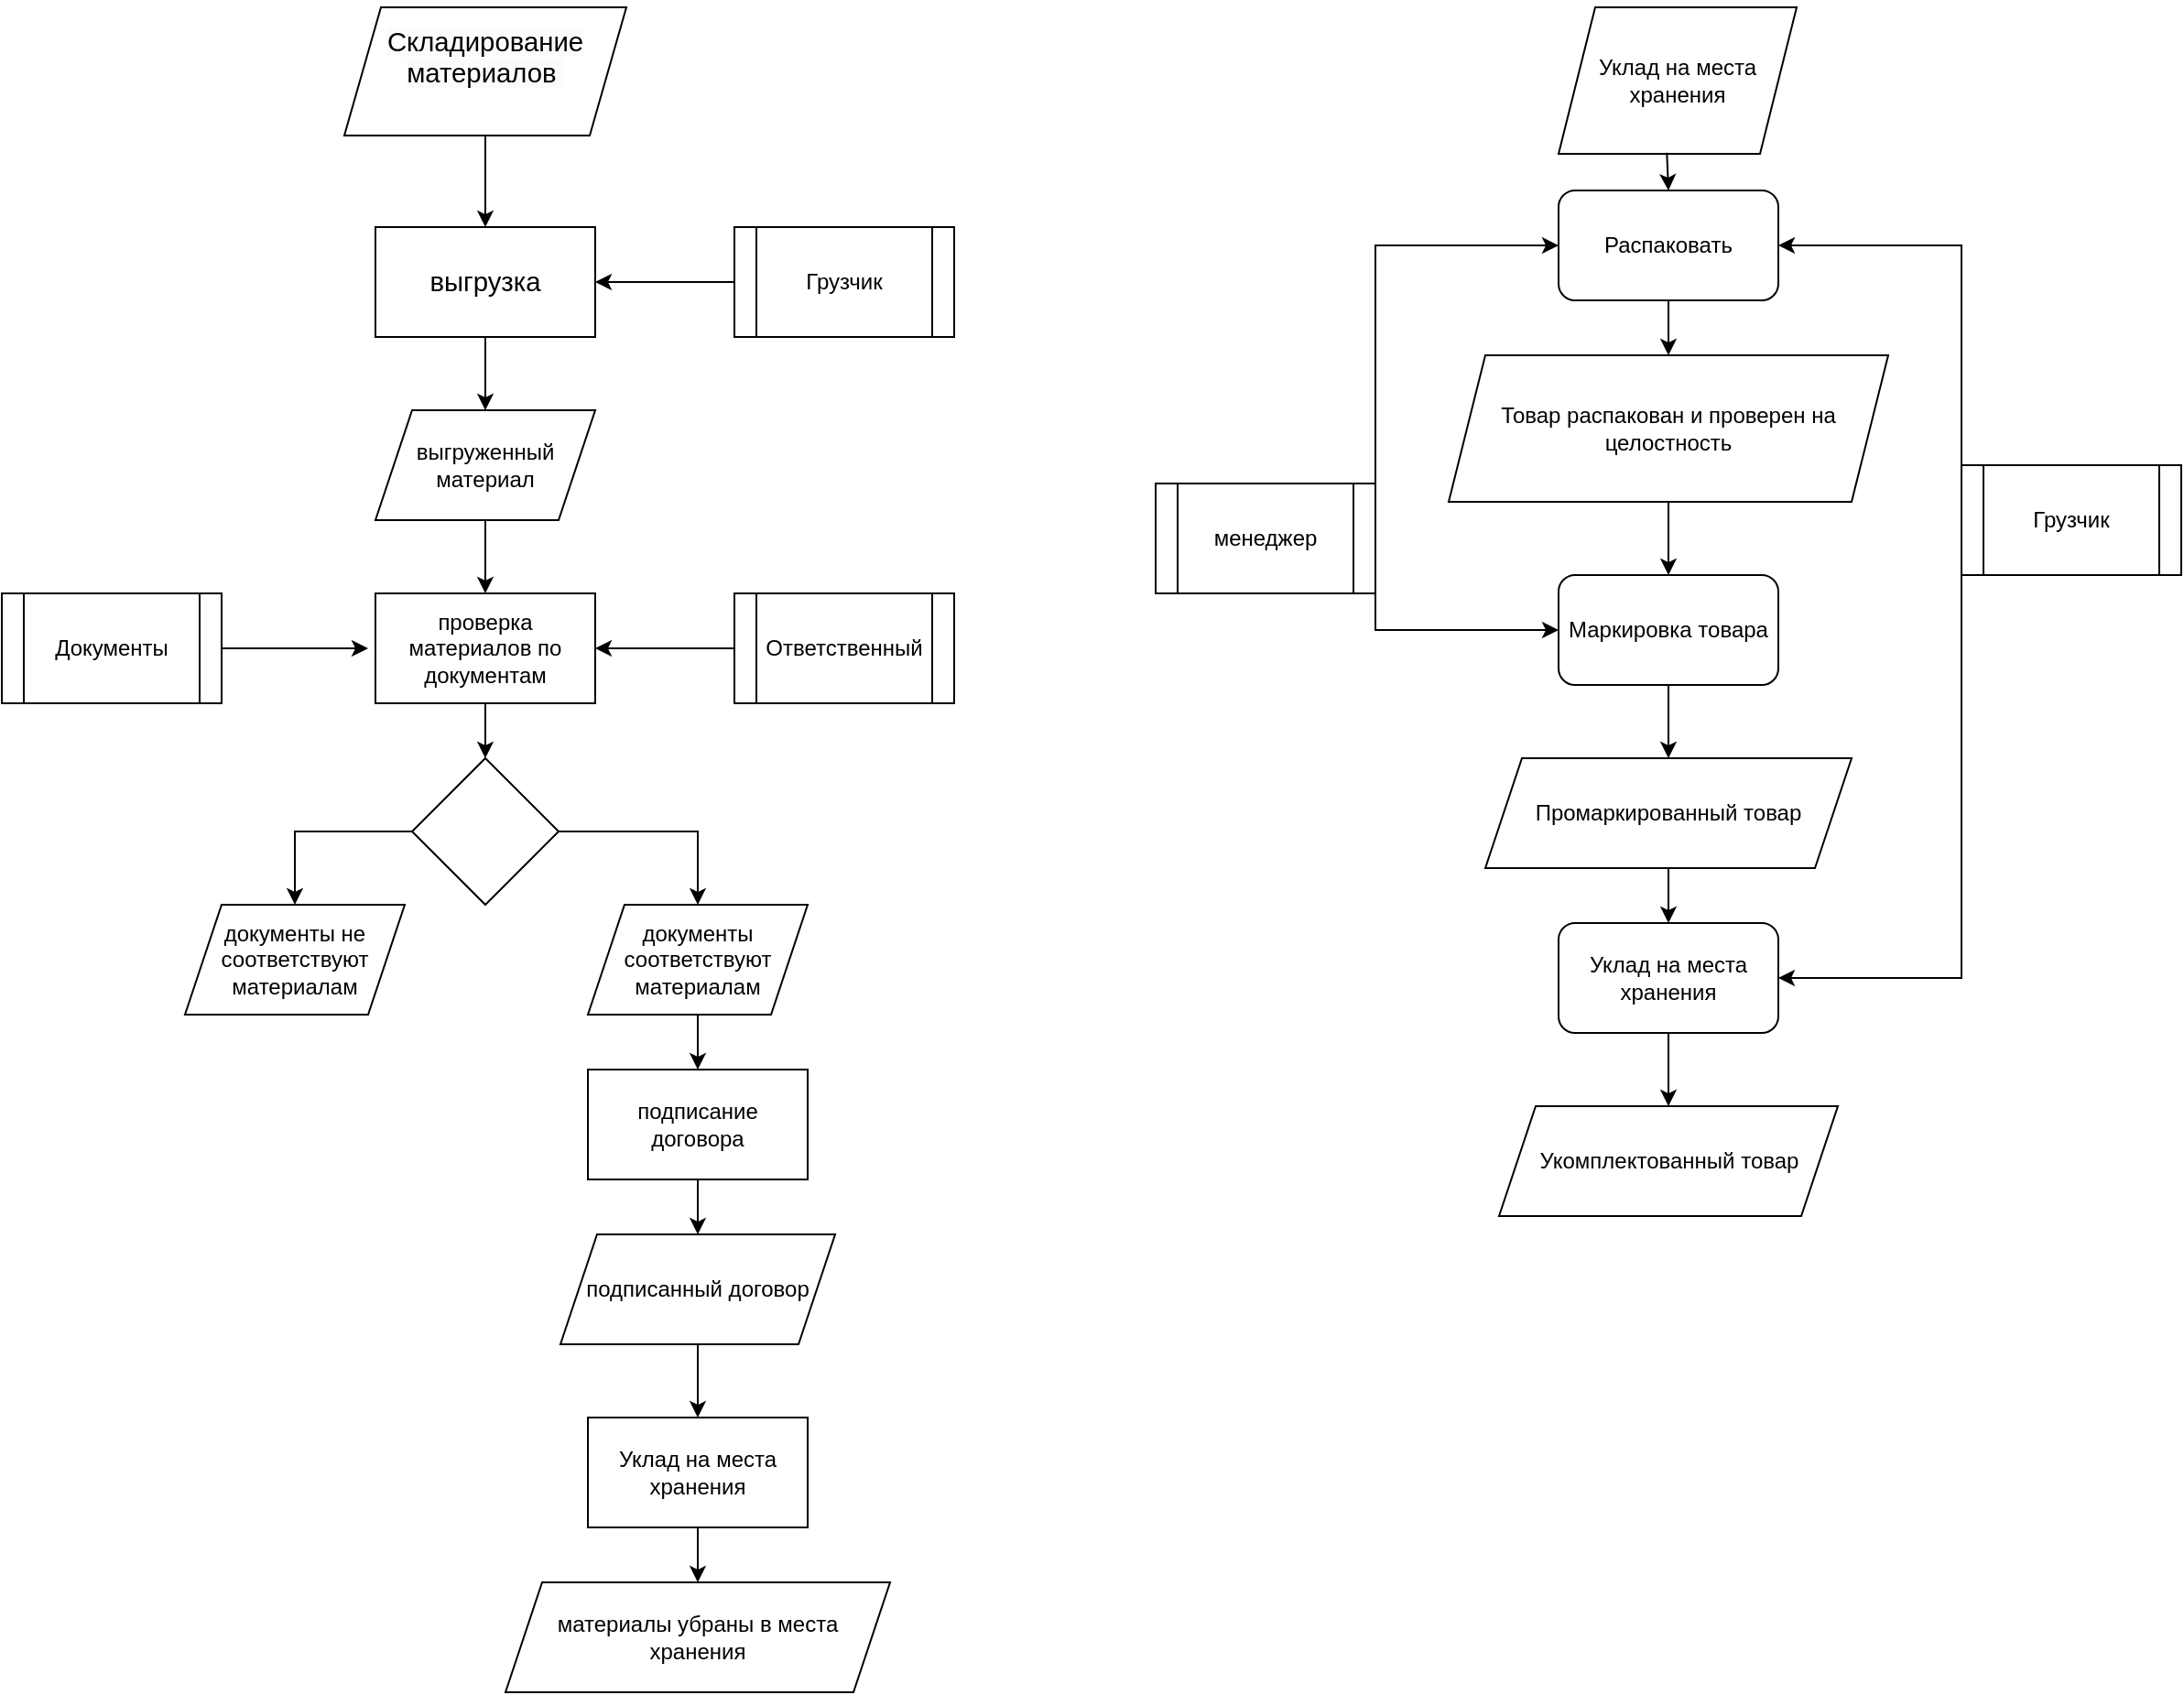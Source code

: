 <mxfile version="24.0.1" type="device">
  <diagram id="COl8ueRZecncPOgyFlMd" name="Страница — 1">
    <mxGraphModel dx="692" dy="852" grid="1" gridSize="10" guides="1" tooltips="1" connect="1" arrows="1" fold="1" page="1" pageScale="1" pageWidth="827" pageHeight="1169" background="#ffffff" math="0" shadow="0">
      <root>
        <mxCell id="0" />
        <mxCell id="1" parent="0" />
        <mxCell id="qNs_ZUYFinViznrLB-wq-1" value="&lt;span style=&quot;font-size:11.0pt;mso-bidi-font-size:14.0pt;&lt;br/&gt;line-height:107%;font-family:&amp;quot;Calibri&amp;quot;,sans-serif;mso-ascii-theme-font:minor-latin;&lt;br/&gt;mso-fareast-font-family:DengXian;mso-fareast-theme-font:minor-fareast;&lt;br/&gt;mso-hansi-theme-font:minor-latin;mso-bidi-font-family:&amp;quot;Cordia New&amp;quot;;mso-bidi-theme-font:&lt;br/&gt;minor-bidi;mso-ansi-language:RU;mso-fareast-language:ZH-CN;mso-bidi-language:&lt;br/&gt;TH&quot;&gt;выгрузка&lt;/span&gt;" style="rounded=0;whiteSpace=wrap;html=1;" vertex="1" parent="1">
          <mxGeometry x="354" y="130" width="120" height="60" as="geometry" />
        </mxCell>
        <mxCell id="qNs_ZUYFinViznrLB-wq-2" value="Документы" style="shape=process;whiteSpace=wrap;html=1;backgroundOutline=1;" vertex="1" parent="1">
          <mxGeometry x="150" y="330" width="120" height="60" as="geometry" />
        </mxCell>
        <mxCell id="qNs_ZUYFinViznrLB-wq-3" value="Ответственный" style="shape=process;whiteSpace=wrap;html=1;backgroundOutline=1;" vertex="1" parent="1">
          <mxGeometry x="550" y="330" width="120" height="60" as="geometry" />
        </mxCell>
        <mxCell id="qNs_ZUYFinViznrLB-wq-4" value="Грузчик" style="shape=process;whiteSpace=wrap;html=1;backgroundOutline=1;" vertex="1" parent="1">
          <mxGeometry x="550" y="130" width="120" height="60" as="geometry" />
        </mxCell>
        <mxCell id="qNs_ZUYFinViznrLB-wq-5" value="&#xa;&lt;span style=&quot;color: rgb(0, 0, 0); font-family: Calibri, sans-serif; font-size: 14.667px; font-style: normal; font-variant-ligatures: normal; font-variant-caps: normal; font-weight: 400; letter-spacing: normal; orphans: 2; text-align: center; text-indent: 0px; text-transform: none; widows: 2; word-spacing: 0px; -webkit-text-stroke-width: 0px; white-space: normal; background-color: rgb(251, 251, 251); text-decoration-thickness: initial; text-decoration-style: initial; text-decoration-color: initial; display: inline !important; float: none;&quot;&gt;Складирование материалов&amp;nbsp;&lt;/span&gt;&#xa;&#xa;" style="shape=parallelogram;perimeter=parallelogramPerimeter;whiteSpace=wrap;html=1;fixedSize=1;" vertex="1" parent="1">
          <mxGeometry x="337" y="10" width="154" height="70" as="geometry" />
        </mxCell>
        <mxCell id="qNs_ZUYFinViznrLB-wq-6" value="" style="endArrow=classic;html=1;rounded=0;exitX=0;exitY=0.5;exitDx=0;exitDy=0;entryX=1;entryY=0.5;entryDx=0;entryDy=0;" edge="1" parent="1" source="qNs_ZUYFinViznrLB-wq-4" target="qNs_ZUYFinViznrLB-wq-1">
          <mxGeometry width="50" height="50" relative="1" as="geometry">
            <mxPoint x="460" y="410" as="sourcePoint" />
            <mxPoint x="510" y="360" as="targetPoint" />
          </mxGeometry>
        </mxCell>
        <mxCell id="qNs_ZUYFinViznrLB-wq-7" value="" style="endArrow=classic;html=1;rounded=0;exitX=0.5;exitY=1;exitDx=0;exitDy=0;" edge="1" parent="1" source="qNs_ZUYFinViznrLB-wq-5" target="qNs_ZUYFinViznrLB-wq-1">
          <mxGeometry width="50" height="50" relative="1" as="geometry">
            <mxPoint x="340" y="410" as="sourcePoint" />
            <mxPoint x="390" y="360" as="targetPoint" />
          </mxGeometry>
        </mxCell>
        <mxCell id="qNs_ZUYFinViznrLB-wq-8" value="выгруженный материал" style="shape=parallelogram;perimeter=parallelogramPerimeter;whiteSpace=wrap;html=1;fixedSize=1;" vertex="1" parent="1">
          <mxGeometry x="354" y="230" width="120" height="60" as="geometry" />
        </mxCell>
        <mxCell id="qNs_ZUYFinViznrLB-wq-9" value="" style="endArrow=classic;html=1;rounded=0;exitX=0.5;exitY=1;exitDx=0;exitDy=0;" edge="1" parent="1" source="qNs_ZUYFinViznrLB-wq-1" target="qNs_ZUYFinViznrLB-wq-8">
          <mxGeometry width="50" height="50" relative="1" as="geometry">
            <mxPoint x="340" y="410" as="sourcePoint" />
            <mxPoint x="390" y="360" as="targetPoint" />
          </mxGeometry>
        </mxCell>
        <mxCell id="qNs_ZUYFinViznrLB-wq-10" value="проверка материалов по документам" style="rounded=0;whiteSpace=wrap;html=1;" vertex="1" parent="1">
          <mxGeometry x="354" y="330" width="120" height="60" as="geometry" />
        </mxCell>
        <mxCell id="qNs_ZUYFinViznrLB-wq-11" value="" style="endArrow=classic;html=1;rounded=0;entryX=0.5;entryY=0;entryDx=0;entryDy=0;exitX=0.5;exitY=1;exitDx=0;exitDy=0;" edge="1" parent="1" source="qNs_ZUYFinViznrLB-wq-8" target="qNs_ZUYFinViznrLB-wq-10">
          <mxGeometry width="50" height="50" relative="1" as="geometry">
            <mxPoint x="340" y="410" as="sourcePoint" />
            <mxPoint x="390" y="360" as="targetPoint" />
          </mxGeometry>
        </mxCell>
        <mxCell id="qNs_ZUYFinViznrLB-wq-12" value="" style="endArrow=classic;html=1;rounded=0;exitX=0;exitY=0.5;exitDx=0;exitDy=0;entryX=1;entryY=0.5;entryDx=0;entryDy=0;" edge="1" parent="1" source="qNs_ZUYFinViznrLB-wq-3" target="qNs_ZUYFinViznrLB-wq-10">
          <mxGeometry width="50" height="50" relative="1" as="geometry">
            <mxPoint x="340" y="410" as="sourcePoint" />
            <mxPoint x="480" y="360" as="targetPoint" />
          </mxGeometry>
        </mxCell>
        <mxCell id="qNs_ZUYFinViznrLB-wq-13" value="" style="endArrow=classic;html=1;rounded=0;exitX=1;exitY=0.5;exitDx=0;exitDy=0;" edge="1" parent="1" source="qNs_ZUYFinViznrLB-wq-2">
          <mxGeometry width="50" height="50" relative="1" as="geometry">
            <mxPoint x="340" y="410" as="sourcePoint" />
            <mxPoint x="350" y="360" as="targetPoint" />
          </mxGeometry>
        </mxCell>
        <mxCell id="qNs_ZUYFinViznrLB-wq-14" value="" style="rhombus;whiteSpace=wrap;html=1;" vertex="1" parent="1">
          <mxGeometry x="374" y="420" width="80" height="80" as="geometry" />
        </mxCell>
        <mxCell id="qNs_ZUYFinViznrLB-wq-15" value="" style="endArrow=classic;html=1;rounded=0;entryX=0.5;entryY=0;entryDx=0;entryDy=0;exitX=0.5;exitY=1;exitDx=0;exitDy=0;" edge="1" parent="1" source="qNs_ZUYFinViznrLB-wq-10" target="qNs_ZUYFinViznrLB-wq-14">
          <mxGeometry width="50" height="50" relative="1" as="geometry">
            <mxPoint x="340" y="410" as="sourcePoint" />
            <mxPoint x="390" y="360" as="targetPoint" />
          </mxGeometry>
        </mxCell>
        <mxCell id="qNs_ZUYFinViznrLB-wq-16" value="документы не соответствуют материалам" style="shape=parallelogram;perimeter=parallelogramPerimeter;whiteSpace=wrap;html=1;fixedSize=1;" vertex="1" parent="1">
          <mxGeometry x="250" y="500" width="120" height="60" as="geometry" />
        </mxCell>
        <mxCell id="qNs_ZUYFinViznrLB-wq-17" value="документы соответствуют материалам" style="shape=parallelogram;perimeter=parallelogramPerimeter;whiteSpace=wrap;html=1;fixedSize=1;" vertex="1" parent="1">
          <mxGeometry x="470" y="500" width="120" height="60" as="geometry" />
        </mxCell>
        <mxCell id="qNs_ZUYFinViznrLB-wq-18" value="" style="endArrow=classic;html=1;rounded=0;exitX=0;exitY=0.5;exitDx=0;exitDy=0;entryX=0.5;entryY=0;entryDx=0;entryDy=0;" edge="1" parent="1" source="qNs_ZUYFinViznrLB-wq-14" target="qNs_ZUYFinViznrLB-wq-16">
          <mxGeometry width="50" height="50" relative="1" as="geometry">
            <mxPoint x="370" y="460" as="sourcePoint" />
            <mxPoint x="390" y="360" as="targetPoint" />
            <Array as="points">
              <mxPoint x="310" y="460" />
            </Array>
          </mxGeometry>
        </mxCell>
        <mxCell id="qNs_ZUYFinViznrLB-wq-19" value="" style="endArrow=classic;html=1;rounded=0;exitX=1;exitY=0.5;exitDx=0;exitDy=0;entryX=0.5;entryY=0;entryDx=0;entryDy=0;" edge="1" parent="1" source="qNs_ZUYFinViznrLB-wq-14" target="qNs_ZUYFinViznrLB-wq-17">
          <mxGeometry width="50" height="50" relative="1" as="geometry">
            <mxPoint x="340" y="410" as="sourcePoint" />
            <mxPoint x="390" y="360" as="targetPoint" />
            <Array as="points">
              <mxPoint x="530" y="460" />
            </Array>
          </mxGeometry>
        </mxCell>
        <mxCell id="qNs_ZUYFinViznrLB-wq-20" value="подписание договора" style="rounded=0;whiteSpace=wrap;html=1;" vertex="1" parent="1">
          <mxGeometry x="470" y="590" width="120" height="60" as="geometry" />
        </mxCell>
        <mxCell id="qNs_ZUYFinViznrLB-wq-21" value="" style="endArrow=classic;html=1;rounded=0;entryX=0.5;entryY=0;entryDx=0;entryDy=0;exitX=0.5;exitY=1;exitDx=0;exitDy=0;" edge="1" parent="1" source="qNs_ZUYFinViznrLB-wq-17" target="qNs_ZUYFinViznrLB-wq-20">
          <mxGeometry width="50" height="50" relative="1" as="geometry">
            <mxPoint x="350" y="550" as="sourcePoint" />
            <mxPoint x="400" y="500" as="targetPoint" />
          </mxGeometry>
        </mxCell>
        <mxCell id="qNs_ZUYFinViznrLB-wq-22" value="подписанный договор" style="shape=parallelogram;perimeter=parallelogramPerimeter;whiteSpace=wrap;html=1;fixedSize=1;" vertex="1" parent="1">
          <mxGeometry x="455" y="680" width="150" height="60" as="geometry" />
        </mxCell>
        <mxCell id="qNs_ZUYFinViznrLB-wq-23" value="" style="endArrow=classic;html=1;rounded=0;entryX=0.5;entryY=0;entryDx=0;entryDy=0;exitX=0.5;exitY=1;exitDx=0;exitDy=0;" edge="1" parent="1" source="qNs_ZUYFinViznrLB-wq-20" target="qNs_ZUYFinViznrLB-wq-22">
          <mxGeometry width="50" height="50" relative="1" as="geometry">
            <mxPoint x="350" y="550" as="sourcePoint" />
            <mxPoint x="400" y="500" as="targetPoint" />
          </mxGeometry>
        </mxCell>
        <mxCell id="qNs_ZUYFinViznrLB-wq-24" value="Уклад на места хранения" style="rounded=0;whiteSpace=wrap;html=1;" vertex="1" parent="1">
          <mxGeometry x="470" y="780" width="120" height="60" as="geometry" />
        </mxCell>
        <mxCell id="qNs_ZUYFinViznrLB-wq-25" value="" style="endArrow=classic;html=1;rounded=0;entryX=0.5;entryY=0;entryDx=0;entryDy=0;exitX=0.5;exitY=1;exitDx=0;exitDy=0;" edge="1" parent="1" source="qNs_ZUYFinViznrLB-wq-22" target="qNs_ZUYFinViznrLB-wq-24">
          <mxGeometry width="50" height="50" relative="1" as="geometry">
            <mxPoint x="350" y="660" as="sourcePoint" />
            <mxPoint x="400" y="610" as="targetPoint" />
          </mxGeometry>
        </mxCell>
        <mxCell id="qNs_ZUYFinViznrLB-wq-26" value="материалы убраны в места хранения" style="shape=parallelogram;perimeter=parallelogramPerimeter;whiteSpace=wrap;html=1;fixedSize=1;" vertex="1" parent="1">
          <mxGeometry x="425" y="870" width="210" height="60" as="geometry" />
        </mxCell>
        <mxCell id="qNs_ZUYFinViznrLB-wq-27" value="" style="endArrow=classic;html=1;rounded=0;entryX=0.5;entryY=0;entryDx=0;entryDy=0;exitX=0.5;exitY=1;exitDx=0;exitDy=0;" edge="1" parent="1" source="qNs_ZUYFinViznrLB-wq-24" target="qNs_ZUYFinViznrLB-wq-26">
          <mxGeometry width="50" height="50" relative="1" as="geometry">
            <mxPoint x="360" y="680" as="sourcePoint" />
            <mxPoint x="410" y="630" as="targetPoint" />
          </mxGeometry>
        </mxCell>
        <mxCell id="qNs_ZUYFinViznrLB-wq-28" value="Уклад на места хранения" style="shape=parallelogram;perimeter=parallelogramPerimeter;whiteSpace=wrap;html=1;fixedSize=1;" vertex="1" parent="1">
          <mxGeometry x="1000" y="10" width="130" height="80" as="geometry" />
        </mxCell>
        <mxCell id="qNs_ZUYFinViznrLB-wq-29" value="Распаковать" style="rounded=1;whiteSpace=wrap;html=1;" vertex="1" parent="1">
          <mxGeometry x="1000" y="110" width="120" height="60" as="geometry" />
        </mxCell>
        <mxCell id="qNs_ZUYFinViznrLB-wq-30" value="Товар распакован и проверен на целостность" style="shape=parallelogram;perimeter=parallelogramPerimeter;whiteSpace=wrap;html=1;fixedSize=1;" vertex="1" parent="1">
          <mxGeometry x="940" y="200" width="240" height="80" as="geometry" />
        </mxCell>
        <mxCell id="qNs_ZUYFinViznrLB-wq-31" value="" style="endArrow=classic;html=1;rounded=0;exitX=0.455;exitY=0.992;exitDx=0;exitDy=0;exitPerimeter=0;entryX=0.5;entryY=0;entryDx=0;entryDy=0;" edge="1" parent="1" source="qNs_ZUYFinViznrLB-wq-28" target="qNs_ZUYFinViznrLB-wq-29">
          <mxGeometry width="50" height="50" relative="1" as="geometry">
            <mxPoint x="980" y="330" as="sourcePoint" />
            <mxPoint x="1030" y="280" as="targetPoint" />
          </mxGeometry>
        </mxCell>
        <mxCell id="qNs_ZUYFinViznrLB-wq-32" value="" style="endArrow=classic;html=1;rounded=0;entryX=0.5;entryY=0;entryDx=0;entryDy=0;exitX=0.5;exitY=1;exitDx=0;exitDy=0;" edge="1" parent="1" source="qNs_ZUYFinViznrLB-wq-29" target="qNs_ZUYFinViznrLB-wq-30">
          <mxGeometry width="50" height="50" relative="1" as="geometry">
            <mxPoint x="980" y="330" as="sourcePoint" />
            <mxPoint x="1030" y="280" as="targetPoint" />
          </mxGeometry>
        </mxCell>
        <mxCell id="qNs_ZUYFinViznrLB-wq-33" value="Маркировка товара" style="rounded=1;whiteSpace=wrap;html=1;" vertex="1" parent="1">
          <mxGeometry x="1000" y="320" width="120" height="60" as="geometry" />
        </mxCell>
        <mxCell id="qNs_ZUYFinViznrLB-wq-34" value="" style="endArrow=classic;html=1;rounded=0;entryX=0.5;entryY=0;entryDx=0;entryDy=0;exitX=0.5;exitY=1;exitDx=0;exitDy=0;" edge="1" parent="1" source="qNs_ZUYFinViznrLB-wq-30" target="qNs_ZUYFinViznrLB-wq-33">
          <mxGeometry width="50" height="50" relative="1" as="geometry">
            <mxPoint x="980" y="330" as="sourcePoint" />
            <mxPoint x="1030" y="280" as="targetPoint" />
          </mxGeometry>
        </mxCell>
        <mxCell id="qNs_ZUYFinViznrLB-wq-35" value="Промаркированный товар" style="shape=parallelogram;perimeter=parallelogramPerimeter;whiteSpace=wrap;html=1;fixedSize=1;" vertex="1" parent="1">
          <mxGeometry x="960" y="420" width="200" height="60" as="geometry" />
        </mxCell>
        <mxCell id="qNs_ZUYFinViznrLB-wq-36" value="" style="endArrow=classic;html=1;rounded=0;entryX=0.5;entryY=0;entryDx=0;entryDy=0;exitX=0.5;exitY=1;exitDx=0;exitDy=0;" edge="1" parent="1" source="qNs_ZUYFinViznrLB-wq-33" target="qNs_ZUYFinViznrLB-wq-35">
          <mxGeometry width="50" height="50" relative="1" as="geometry">
            <mxPoint x="820" y="430" as="sourcePoint" />
            <mxPoint x="870" y="380" as="targetPoint" />
          </mxGeometry>
        </mxCell>
        <mxCell id="qNs_ZUYFinViznrLB-wq-37" value="Уклад на места хранения" style="rounded=1;whiteSpace=wrap;html=1;" vertex="1" parent="1">
          <mxGeometry x="1000" y="510" width="120" height="60" as="geometry" />
        </mxCell>
        <mxCell id="qNs_ZUYFinViznrLB-wq-38" value="Укомплектованный товар" style="shape=parallelogram;perimeter=parallelogramPerimeter;whiteSpace=wrap;html=1;fixedSize=1;" vertex="1" parent="1">
          <mxGeometry x="967.5" y="610" width="185" height="60" as="geometry" />
        </mxCell>
        <mxCell id="qNs_ZUYFinViznrLB-wq-39" value="" style="endArrow=classic;html=1;rounded=0;entryX=0.5;entryY=0;entryDx=0;entryDy=0;exitX=0.5;exitY=1;exitDx=0;exitDy=0;" edge="1" parent="1" source="qNs_ZUYFinViznrLB-wq-37" target="qNs_ZUYFinViznrLB-wq-38">
          <mxGeometry width="50" height="50" relative="1" as="geometry">
            <mxPoint x="980" y="510" as="sourcePoint" />
            <mxPoint x="1030" y="460" as="targetPoint" />
          </mxGeometry>
        </mxCell>
        <mxCell id="qNs_ZUYFinViznrLB-wq-40" value="" style="endArrow=classic;html=1;rounded=0;entryX=0.5;entryY=0;entryDx=0;entryDy=0;exitX=0.5;exitY=1;exitDx=0;exitDy=0;" edge="1" parent="1" source="qNs_ZUYFinViznrLB-wq-35" target="qNs_ZUYFinViznrLB-wq-37">
          <mxGeometry width="50" height="50" relative="1" as="geometry">
            <mxPoint x="980" y="510" as="sourcePoint" />
            <mxPoint x="1030" y="460" as="targetPoint" />
          </mxGeometry>
        </mxCell>
        <mxCell id="qNs_ZUYFinViznrLB-wq-41" value="менеджер" style="shape=process;whiteSpace=wrap;html=1;backgroundOutline=1;" vertex="1" parent="1">
          <mxGeometry x="780" y="270" width="120" height="60" as="geometry" />
        </mxCell>
        <mxCell id="qNs_ZUYFinViznrLB-wq-42" value="Грузчик" style="shape=process;whiteSpace=wrap;html=1;backgroundOutline=1;" vertex="1" parent="1">
          <mxGeometry x="1220" y="260" width="120" height="60" as="geometry" />
        </mxCell>
        <mxCell id="qNs_ZUYFinViznrLB-wq-43" value="" style="endArrow=classic;html=1;rounded=0;exitX=0;exitY=0.5;exitDx=0;exitDy=0;entryX=1;entryY=0.5;entryDx=0;entryDy=0;" edge="1" parent="1" source="qNs_ZUYFinViznrLB-wq-42" target="qNs_ZUYFinViznrLB-wq-29">
          <mxGeometry width="50" height="50" relative="1" as="geometry">
            <mxPoint x="1040" y="330" as="sourcePoint" />
            <mxPoint x="1090" y="280" as="targetPoint" />
            <Array as="points">
              <mxPoint x="1220" y="140" />
            </Array>
          </mxGeometry>
        </mxCell>
        <mxCell id="qNs_ZUYFinViznrLB-wq-44" value="" style="endArrow=classic;html=1;rounded=0;exitX=0;exitY=0.5;exitDx=0;exitDy=0;entryX=1;entryY=0.5;entryDx=0;entryDy=0;" edge="1" parent="1" source="qNs_ZUYFinViznrLB-wq-42" target="qNs_ZUYFinViznrLB-wq-37">
          <mxGeometry width="50" height="50" relative="1" as="geometry">
            <mxPoint x="1040" y="330" as="sourcePoint" />
            <mxPoint x="1220" y="550" as="targetPoint" />
            <Array as="points">
              <mxPoint x="1220" y="540" />
            </Array>
          </mxGeometry>
        </mxCell>
        <mxCell id="qNs_ZUYFinViznrLB-wq-45" value="" style="endArrow=classic;html=1;rounded=0;exitX=1;exitY=0.5;exitDx=0;exitDy=0;entryX=0;entryY=0.5;entryDx=0;entryDy=0;" edge="1" parent="1" source="qNs_ZUYFinViznrLB-wq-41" target="qNs_ZUYFinViznrLB-wq-33">
          <mxGeometry width="50" height="50" relative="1" as="geometry">
            <mxPoint x="1040" y="330" as="sourcePoint" />
            <mxPoint x="1090" y="280" as="targetPoint" />
            <Array as="points">
              <mxPoint x="900" y="350" />
            </Array>
          </mxGeometry>
        </mxCell>
        <mxCell id="qNs_ZUYFinViznrLB-wq-46" value="" style="endArrow=classic;html=1;rounded=0;entryX=0;entryY=0.5;entryDx=0;entryDy=0;exitX=1;exitY=0.5;exitDx=0;exitDy=0;" edge="1" parent="1" source="qNs_ZUYFinViznrLB-wq-41" target="qNs_ZUYFinViznrLB-wq-29">
          <mxGeometry width="50" height="50" relative="1" as="geometry">
            <mxPoint x="890" y="200" as="sourcePoint" />
            <mxPoint x="940" y="150" as="targetPoint" />
            <Array as="points">
              <mxPoint x="900" y="140" />
            </Array>
          </mxGeometry>
        </mxCell>
      </root>
    </mxGraphModel>
  </diagram>
</mxfile>
